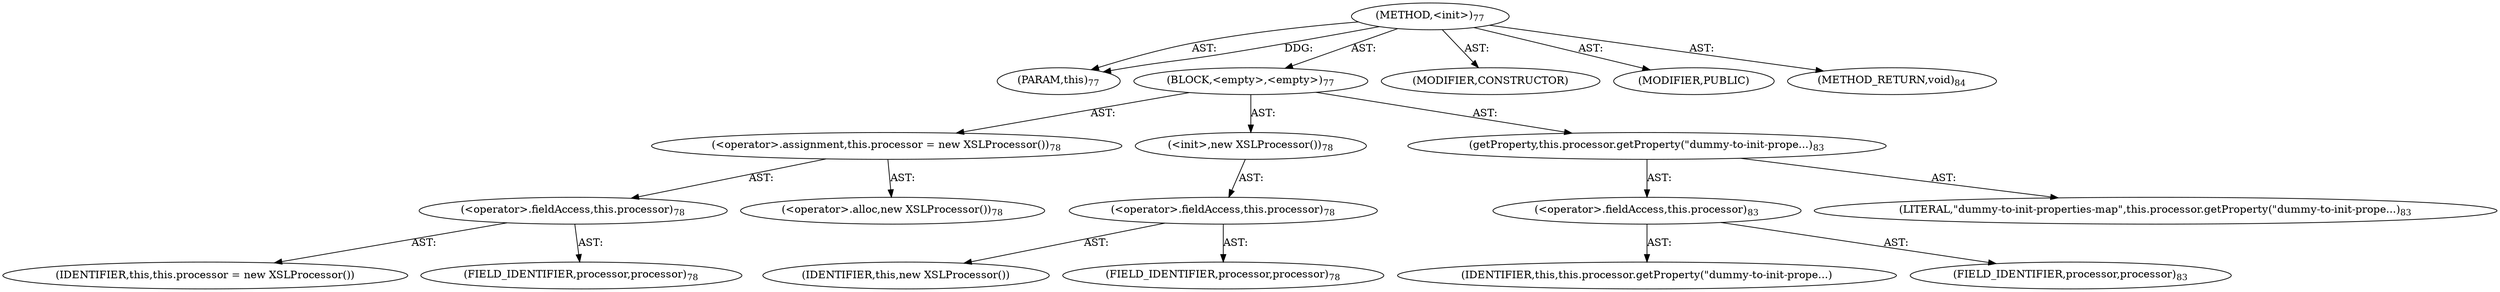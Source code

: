 digraph "&lt;init&gt;" {  
"111669149696" [label = <(METHOD,&lt;init&gt;)<SUB>77</SUB>> ]
"115964116992" [label = <(PARAM,this)<SUB>77</SUB>> ]
"25769803776" [label = <(BLOCK,&lt;empty&gt;,&lt;empty&gt;)<SUB>77</SUB>> ]
"30064771072" [label = <(&lt;operator&gt;.assignment,this.processor = new XSLProcessor())<SUB>78</SUB>> ]
"30064771073" [label = <(&lt;operator&gt;.fieldAccess,this.processor)<SUB>78</SUB>> ]
"68719476736" [label = <(IDENTIFIER,this,this.processor = new XSLProcessor())> ]
"55834574848" [label = <(FIELD_IDENTIFIER,processor,processor)<SUB>78</SUB>> ]
"30064771074" [label = <(&lt;operator&gt;.alloc,new XSLProcessor())<SUB>78</SUB>> ]
"30064771075" [label = <(&lt;init&gt;,new XSLProcessor())<SUB>78</SUB>> ]
"30064771076" [label = <(&lt;operator&gt;.fieldAccess,this.processor)<SUB>78</SUB>> ]
"68719476737" [label = <(IDENTIFIER,this,new XSLProcessor())> ]
"55834574849" [label = <(FIELD_IDENTIFIER,processor,processor)<SUB>78</SUB>> ]
"30064771077" [label = <(getProperty,this.processor.getProperty(&quot;dummy-to-init-prope...)<SUB>83</SUB>> ]
"30064771078" [label = <(&lt;operator&gt;.fieldAccess,this.processor)<SUB>83</SUB>> ]
"68719476738" [label = <(IDENTIFIER,this,this.processor.getProperty(&quot;dummy-to-init-prope...)> ]
"55834574850" [label = <(FIELD_IDENTIFIER,processor,processor)<SUB>83</SUB>> ]
"90194313216" [label = <(LITERAL,&quot;dummy-to-init-properties-map&quot;,this.processor.getProperty(&quot;dummy-to-init-prope...)<SUB>83</SUB>> ]
"133143986178" [label = <(MODIFIER,CONSTRUCTOR)> ]
"133143986179" [label = <(MODIFIER,PUBLIC)> ]
"128849018880" [label = <(METHOD_RETURN,void)<SUB>84</SUB>> ]
  "111669149696" -> "115964116992"  [ label = "AST: "] 
  "111669149696" -> "25769803776"  [ label = "AST: "] 
  "111669149696" -> "133143986178"  [ label = "AST: "] 
  "111669149696" -> "133143986179"  [ label = "AST: "] 
  "111669149696" -> "128849018880"  [ label = "AST: "] 
  "25769803776" -> "30064771072"  [ label = "AST: "] 
  "25769803776" -> "30064771075"  [ label = "AST: "] 
  "25769803776" -> "30064771077"  [ label = "AST: "] 
  "30064771072" -> "30064771073"  [ label = "AST: "] 
  "30064771072" -> "30064771074"  [ label = "AST: "] 
  "30064771073" -> "68719476736"  [ label = "AST: "] 
  "30064771073" -> "55834574848"  [ label = "AST: "] 
  "30064771075" -> "30064771076"  [ label = "AST: "] 
  "30064771076" -> "68719476737"  [ label = "AST: "] 
  "30064771076" -> "55834574849"  [ label = "AST: "] 
  "30064771077" -> "30064771078"  [ label = "AST: "] 
  "30064771077" -> "90194313216"  [ label = "AST: "] 
  "30064771078" -> "68719476738"  [ label = "AST: "] 
  "30064771078" -> "55834574850"  [ label = "AST: "] 
  "111669149696" -> "115964116992"  [ label = "DDG: "] 
}
